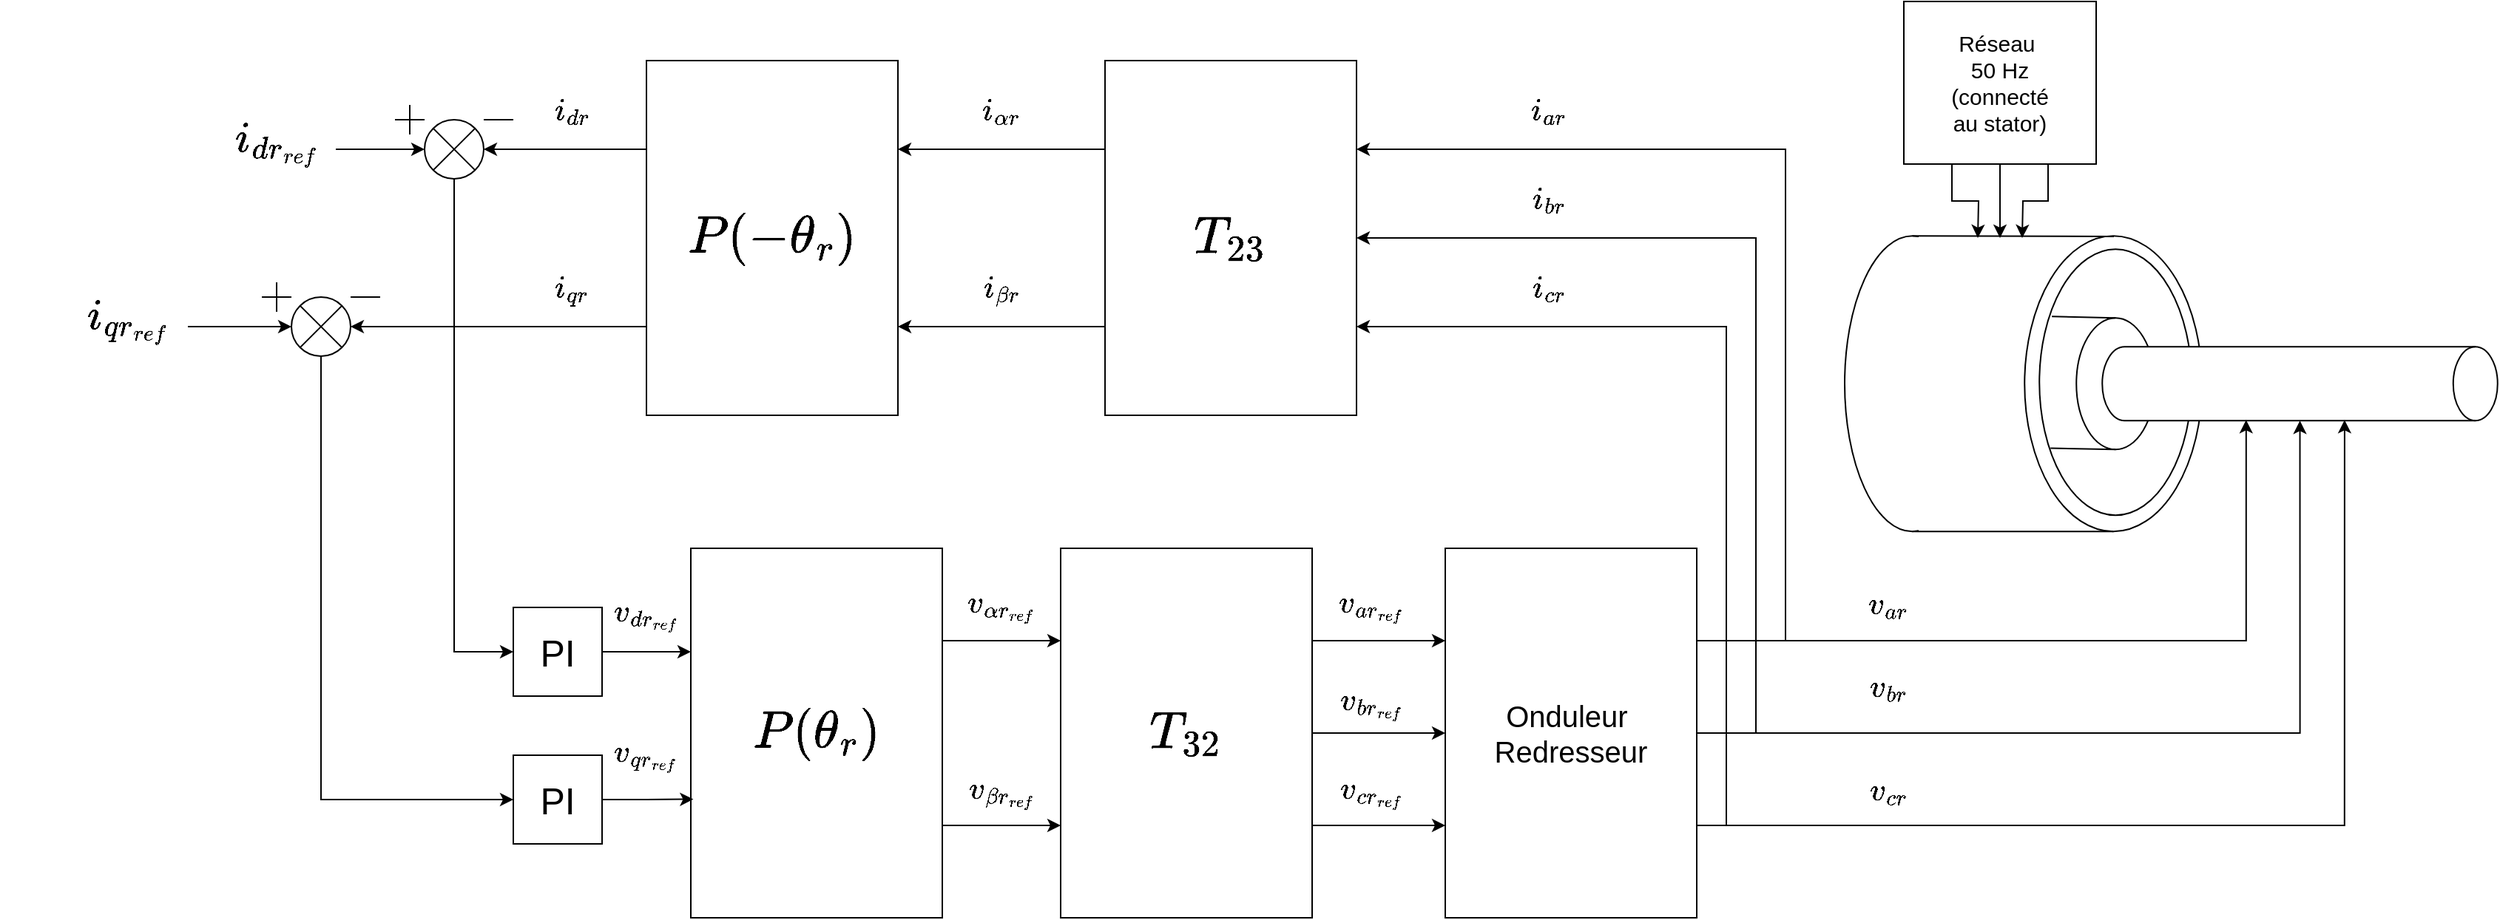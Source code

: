 <mxfile version="23.1.2" type="device">
  <diagram name="Página-1" id="pNwc-DHzrzREGIpBWxxY">
    <mxGraphModel dx="2407" dy="1639" grid="1" gridSize="10" guides="1" tooltips="1" connect="1" arrows="1" fold="1" page="1" pageScale="1" pageWidth="1169" pageHeight="827" math="1" shadow="0">
      <root>
        <mxCell id="0" />
        <mxCell id="1" parent="0" />
        <mxCell id="UNpR9z2FXg4TRxiv2AC8-20" value="" style="ellipse;whiteSpace=wrap;html=1;" parent="1" vertex="1">
          <mxGeometry x="660" y="148.62" width="91.62" height="200" as="geometry" />
        </mxCell>
        <mxCell id="UNpR9z2FXg4TRxiv2AC8-92" value="" style="rounded=0;whiteSpace=wrap;html=1;strokeColor=none;" parent="1" vertex="1">
          <mxGeometry x="710" y="148.62" width="50" height="201.38" as="geometry" />
        </mxCell>
        <mxCell id="UNpR9z2FXg4TRxiv2AC8-19" value="" style="ellipse;whiteSpace=wrap;html=1;" parent="1" vertex="1">
          <mxGeometry x="781.62" y="148.62" width="120" height="200" as="geometry" />
        </mxCell>
        <mxCell id="UNpR9z2FXg4TRxiv2AC8-90" style="edgeStyle=orthogonalEdgeStyle;rounded=0;orthogonalLoop=1;jettySize=auto;html=1;exitX=1;exitY=0.25;exitDx=0;exitDy=0;entryX=0;entryY=0.25;entryDx=0;entryDy=0;" parent="1" source="UNpR9z2FXg4TRxiv2AC8-1" target="UNpR9z2FXg4TRxiv2AC8-85" edge="1">
          <mxGeometry relative="1" as="geometry" />
        </mxCell>
        <mxCell id="UNpR9z2FXg4TRxiv2AC8-91" style="edgeStyle=orthogonalEdgeStyle;rounded=0;orthogonalLoop=1;jettySize=auto;html=1;exitX=1;exitY=0.75;exitDx=0;exitDy=0;entryX=0;entryY=0.75;entryDx=0;entryDy=0;" parent="1" source="UNpR9z2FXg4TRxiv2AC8-1" target="UNpR9z2FXg4TRxiv2AC8-85" edge="1">
          <mxGeometry relative="1" as="geometry" />
        </mxCell>
        <mxCell id="UNpR9z2FXg4TRxiv2AC8-1" value="&lt;font style=&quot;font-size: 30px;&quot;&gt;$$P(\theta_r)$$&lt;/font&gt;" style="rounded=0;whiteSpace=wrap;html=1;" parent="1" vertex="1">
          <mxGeometry x="-120" y="360" width="170" height="250" as="geometry" />
        </mxCell>
        <mxCell id="UNpR9z2FXg4TRxiv2AC8-67" style="edgeStyle=orthogonalEdgeStyle;rounded=0;orthogonalLoop=1;jettySize=auto;html=1;entryX=1;entryY=0.5;entryDx=0;entryDy=0;" parent="1" source="UNpR9z2FXg4TRxiv2AC8-2" target="UNpR9z2FXg4TRxiv2AC8-10" edge="1">
          <mxGeometry relative="1" as="geometry">
            <Array as="points">
              <mxPoint x="600" y="485" />
              <mxPoint x="600" y="150" />
            </Array>
          </mxGeometry>
        </mxCell>
        <mxCell id="UNpR9z2FXg4TRxiv2AC8-68" style="edgeStyle=orthogonalEdgeStyle;rounded=0;orthogonalLoop=1;jettySize=auto;html=1;exitX=1;exitY=0.25;exitDx=0;exitDy=0;entryX=1;entryY=0.25;entryDx=0;entryDy=0;" parent="1" source="UNpR9z2FXg4TRxiv2AC8-2" target="UNpR9z2FXg4TRxiv2AC8-10" edge="1">
          <mxGeometry relative="1" as="geometry">
            <Array as="points">
              <mxPoint x="620" y="423" />
              <mxPoint x="620" y="90" />
            </Array>
          </mxGeometry>
        </mxCell>
        <mxCell id="UNpR9z2FXg4TRxiv2AC8-73" style="edgeStyle=orthogonalEdgeStyle;rounded=0;orthogonalLoop=1;jettySize=auto;html=1;exitX=1;exitY=0.75;exitDx=0;exitDy=0;entryX=1;entryY=0.75;entryDx=0;entryDy=0;" parent="1" source="UNpR9z2FXg4TRxiv2AC8-2" target="UNpR9z2FXg4TRxiv2AC8-10" edge="1">
          <mxGeometry relative="1" as="geometry" />
        </mxCell>
        <mxCell id="UNpR9z2FXg4TRxiv2AC8-49" value="" style="edgeStyle=orthogonalEdgeStyle;rounded=0;orthogonalLoop=1;jettySize=auto;html=1;" parent="1" source="UNpR9z2FXg4TRxiv2AC8-3" target="UNpR9z2FXg4TRxiv2AC8-1" edge="1">
          <mxGeometry relative="1" as="geometry">
            <Array as="points">
              <mxPoint x="-220" y="430" />
              <mxPoint x="-220" y="430" />
            </Array>
          </mxGeometry>
        </mxCell>
        <mxCell id="UNpR9z2FXg4TRxiv2AC8-3" value="&lt;font style=&quot;font-size: 25px;&quot;&gt;PI&lt;/font&gt;" style="rounded=0;whiteSpace=wrap;html=1;" parent="1" vertex="1">
          <mxGeometry x="-240" y="400" width="60" height="60" as="geometry" />
        </mxCell>
        <mxCell id="UNpR9z2FXg4TRxiv2AC8-50" style="edgeStyle=orthogonalEdgeStyle;rounded=0;orthogonalLoop=1;jettySize=auto;html=1;entryX=0;entryY=0.5;entryDx=0;entryDy=0;" parent="1" source="UNpR9z2FXg4TRxiv2AC8-5" target="UNpR9z2FXg4TRxiv2AC8-45" edge="1">
          <mxGeometry relative="1" as="geometry">
            <Array as="points">
              <mxPoint x="-370" y="530" />
            </Array>
          </mxGeometry>
        </mxCell>
        <mxCell id="UNpR9z2FXg4TRxiv2AC8-5" value="" style="shape=sumEllipse;perimeter=ellipsePerimeter;whiteSpace=wrap;html=1;backgroundOutline=1;" parent="1" vertex="1">
          <mxGeometry x="-390" y="190" width="40" height="40" as="geometry" />
        </mxCell>
        <mxCell id="UNpR9z2FXg4TRxiv2AC8-65" style="edgeStyle=orthogonalEdgeStyle;rounded=0;orthogonalLoop=1;jettySize=auto;html=1;entryX=0;entryY=0.5;entryDx=0;entryDy=0;" parent="1" source="UNpR9z2FXg4TRxiv2AC8-6" target="UNpR9z2FXg4TRxiv2AC8-3" edge="1">
          <mxGeometry relative="1" as="geometry">
            <Array as="points">
              <mxPoint x="-280" y="430" />
            </Array>
          </mxGeometry>
        </mxCell>
        <mxCell id="UNpR9z2FXg4TRxiv2AC8-6" value="" style="shape=sumEllipse;perimeter=ellipsePerimeter;whiteSpace=wrap;html=1;backgroundOutline=1;" parent="1" vertex="1">
          <mxGeometry x="-300" y="70" width="40" height="40" as="geometry" />
        </mxCell>
        <mxCell id="UNpR9z2FXg4TRxiv2AC8-7" value="" style="endArrow=none;html=1;rounded=0;" parent="1" edge="1">
          <mxGeometry width="50" height="50" relative="1" as="geometry">
            <mxPoint x="-310" y="60" as="sourcePoint" />
            <mxPoint x="-310" y="80" as="targetPoint" />
          </mxGeometry>
        </mxCell>
        <mxCell id="UNpR9z2FXg4TRxiv2AC8-8" value="" style="endArrow=none;html=1;rounded=0;" parent="1" edge="1">
          <mxGeometry width="50" height="50" relative="1" as="geometry">
            <mxPoint x="-320" y="70" as="sourcePoint" />
            <mxPoint x="-300" y="70" as="targetPoint" />
            <Array as="points" />
          </mxGeometry>
        </mxCell>
        <mxCell id="UNpR9z2FXg4TRxiv2AC8-55" style="edgeStyle=orthogonalEdgeStyle;rounded=0;orthogonalLoop=1;jettySize=auto;html=1;exitX=0;exitY=0.25;exitDx=0;exitDy=0;entryX=1;entryY=0.5;entryDx=0;entryDy=0;" parent="1" source="UNpR9z2FXg4TRxiv2AC8-9" target="UNpR9z2FXg4TRxiv2AC8-6" edge="1">
          <mxGeometry relative="1" as="geometry" />
        </mxCell>
        <mxCell id="UNpR9z2FXg4TRxiv2AC8-61" style="edgeStyle=orthogonalEdgeStyle;rounded=0;orthogonalLoop=1;jettySize=auto;html=1;exitX=0;exitY=0.75;exitDx=0;exitDy=0;entryX=1;entryY=0.5;entryDx=0;entryDy=0;" parent="1" source="UNpR9z2FXg4TRxiv2AC8-9" target="UNpR9z2FXg4TRxiv2AC8-5" edge="1">
          <mxGeometry relative="1" as="geometry">
            <Array as="points">
              <mxPoint x="-300" y="210" />
              <mxPoint x="-300" y="210" />
            </Array>
          </mxGeometry>
        </mxCell>
        <mxCell id="UNpR9z2FXg4TRxiv2AC8-9" value="&lt;font style=&quot;font-size: 30px;&quot;&gt;$$P(-\theta_r)$$&lt;/font&gt;" style="rounded=0;whiteSpace=wrap;html=1;" parent="1" vertex="1">
          <mxGeometry x="-150" y="30" width="170" height="240" as="geometry" />
        </mxCell>
        <mxCell id="UNpR9z2FXg4TRxiv2AC8-18" value="" style="ellipse;whiteSpace=wrap;html=1;" parent="1" vertex="1">
          <mxGeometry x="791.62" y="157.62" width="103" height="180" as="geometry" />
        </mxCell>
        <mxCell id="UNpR9z2FXg4TRxiv2AC8-23" value="" style="endArrow=none;html=1;rounded=0;exitX=0.5;exitY=1;exitDx=0;exitDy=0;entryX=0.5;entryY=1;entryDx=0;entryDy=0;" parent="1" source="UNpR9z2FXg4TRxiv2AC8-20" target="UNpR9z2FXg4TRxiv2AC8-19" edge="1">
          <mxGeometry width="50" height="50" relative="1" as="geometry">
            <mxPoint x="751.62" y="257.62" as="sourcePoint" />
            <mxPoint x="801.62" y="207.62" as="targetPoint" />
          </mxGeometry>
        </mxCell>
        <mxCell id="UNpR9z2FXg4TRxiv2AC8-22" value="" style="endArrow=none;html=1;rounded=0;exitX=0.5;exitY=0;exitDx=0;exitDy=0;" parent="1" source="UNpR9z2FXg4TRxiv2AC8-20" edge="1">
          <mxGeometry width="50" height="50" relative="1" as="geometry">
            <mxPoint x="751.62" y="257.62" as="sourcePoint" />
            <mxPoint x="842" y="149" as="targetPoint" />
          </mxGeometry>
        </mxCell>
        <mxCell id="UNpR9z2FXg4TRxiv2AC8-28" value="" style="ellipse;whiteSpace=wrap;html=1;" parent="1" vertex="1">
          <mxGeometry x="816.62" y="204.12" width="53" height="89" as="geometry" />
        </mxCell>
        <mxCell id="UNpR9z2FXg4TRxiv2AC8-17" value="" style="shape=cylinder3;whiteSpace=wrap;html=1;boundedLbl=1;backgroundOutline=1;size=15;rotation=90;" parent="1" vertex="1">
          <mxGeometry x="942.75" y="115" width="50" height="267.25" as="geometry" />
        </mxCell>
        <mxCell id="UNpR9z2FXg4TRxiv2AC8-29" value="" style="endArrow=none;html=1;rounded=0;entryX=0.5;entryY=0;entryDx=0;entryDy=0;exitX=0.082;exitY=0.253;exitDx=0;exitDy=0;exitPerimeter=0;" parent="1" source="UNpR9z2FXg4TRxiv2AC8-18" target="UNpR9z2FXg4TRxiv2AC8-28" edge="1">
          <mxGeometry width="50" height="50" relative="1" as="geometry">
            <mxPoint x="751.62" y="257.62" as="sourcePoint" />
            <mxPoint x="801.62" y="207.62" as="targetPoint" />
          </mxGeometry>
        </mxCell>
        <mxCell id="UNpR9z2FXg4TRxiv2AC8-30" value="" style="endArrow=none;html=1;rounded=0;entryX=0.5;entryY=1;entryDx=0;entryDy=0;exitX=0.073;exitY=0.748;exitDx=0;exitDy=0;exitPerimeter=0;" parent="1" source="UNpR9z2FXg4TRxiv2AC8-18" target="UNpR9z2FXg4TRxiv2AC8-28" edge="1">
          <mxGeometry width="50" height="50" relative="1" as="geometry">
            <mxPoint x="751.62" y="257.62" as="sourcePoint" />
            <mxPoint x="801.62" y="207.62" as="targetPoint" />
          </mxGeometry>
        </mxCell>
        <mxCell id="QslCETrHilHxCTTnrkMO-1" style="edgeStyle=orthogonalEdgeStyle;rounded=0;orthogonalLoop=1;jettySize=auto;html=1;exitX=0.5;exitY=1;exitDx=0;exitDy=0;" edge="1" parent="1" source="UNpR9z2FXg4TRxiv2AC8-34">
          <mxGeometry relative="1" as="geometry">
            <mxPoint x="765" y="150" as="targetPoint" />
          </mxGeometry>
        </mxCell>
        <mxCell id="QslCETrHilHxCTTnrkMO-2" style="edgeStyle=orthogonalEdgeStyle;rounded=0;orthogonalLoop=1;jettySize=auto;html=1;exitX=0.75;exitY=1;exitDx=0;exitDy=0;" edge="1" parent="1" source="UNpR9z2FXg4TRxiv2AC8-34">
          <mxGeometry relative="1" as="geometry">
            <mxPoint x="780" y="150" as="targetPoint" />
          </mxGeometry>
        </mxCell>
        <mxCell id="QslCETrHilHxCTTnrkMO-3" style="edgeStyle=orthogonalEdgeStyle;rounded=0;orthogonalLoop=1;jettySize=auto;html=1;exitX=0.25;exitY=1;exitDx=0;exitDy=0;" edge="1" parent="1" source="UNpR9z2FXg4TRxiv2AC8-34">
          <mxGeometry relative="1" as="geometry">
            <mxPoint x="750" y="150" as="targetPoint" />
          </mxGeometry>
        </mxCell>
        <mxCell id="UNpR9z2FXg4TRxiv2AC8-34" value="&lt;font style=&quot;font-size: 15px;&quot;&gt;Réseau&amp;nbsp;&lt;br&gt;50 Hz&lt;br&gt;(connecté &lt;br&gt;au stator)&lt;br&gt;&lt;/font&gt;" style="rounded=0;whiteSpace=wrap;html=1;" parent="1" vertex="1">
          <mxGeometry x="700" y="-10" width="130" height="110" as="geometry" />
        </mxCell>
        <mxCell id="UNpR9z2FXg4TRxiv2AC8-45" value="&lt;font style=&quot;font-size: 25px;&quot;&gt;PI&lt;/font&gt;" style="rounded=0;whiteSpace=wrap;html=1;" parent="1" vertex="1">
          <mxGeometry x="-240" y="500" width="60" height="60" as="geometry" />
        </mxCell>
        <mxCell id="UNpR9z2FXg4TRxiv2AC8-47" style="edgeStyle=orthogonalEdgeStyle;rounded=0;orthogonalLoop=1;jettySize=auto;html=1;entryX=0.01;entryY=0.679;entryDx=0;entryDy=0;entryPerimeter=0;" parent="1" source="UNpR9z2FXg4TRxiv2AC8-45" target="UNpR9z2FXg4TRxiv2AC8-1" edge="1">
          <mxGeometry relative="1" as="geometry" />
        </mxCell>
        <mxCell id="UNpR9z2FXg4TRxiv2AC8-59" style="edgeStyle=orthogonalEdgeStyle;rounded=0;orthogonalLoop=1;jettySize=auto;html=1;exitX=0;exitY=0.25;exitDx=0;exitDy=0;entryX=1;entryY=0.25;entryDx=0;entryDy=0;" parent="1" source="UNpR9z2FXg4TRxiv2AC8-10" target="UNpR9z2FXg4TRxiv2AC8-9" edge="1">
          <mxGeometry relative="1" as="geometry" />
        </mxCell>
        <mxCell id="UNpR9z2FXg4TRxiv2AC8-60" style="edgeStyle=orthogonalEdgeStyle;rounded=0;orthogonalLoop=1;jettySize=auto;html=1;exitX=0;exitY=0.75;exitDx=0;exitDy=0;entryX=1;entryY=0.75;entryDx=0;entryDy=0;" parent="1" source="UNpR9z2FXg4TRxiv2AC8-10" target="UNpR9z2FXg4TRxiv2AC8-9" edge="1">
          <mxGeometry relative="1" as="geometry" />
        </mxCell>
        <mxCell id="UNpR9z2FXg4TRxiv2AC8-10" value="&lt;font style=&quot;font-size: 30px;&quot;&gt;$$T_{23}$$&lt;/font&gt;" style="rounded=0;whiteSpace=wrap;html=1;" parent="1" vertex="1">
          <mxGeometry x="160" y="30" width="170" height="240" as="geometry" />
        </mxCell>
        <mxCell id="UNpR9z2FXg4TRxiv2AC8-86" style="edgeStyle=orthogonalEdgeStyle;rounded=0;orthogonalLoop=1;jettySize=auto;html=1;entryX=0;entryY=0.5;entryDx=0;entryDy=0;" parent="1" source="UNpR9z2FXg4TRxiv2AC8-85" target="UNpR9z2FXg4TRxiv2AC8-2" edge="1">
          <mxGeometry relative="1" as="geometry" />
        </mxCell>
        <mxCell id="UNpR9z2FXg4TRxiv2AC8-87" style="edgeStyle=orthogonalEdgeStyle;rounded=0;orthogonalLoop=1;jettySize=auto;html=1;exitX=1;exitY=0.25;exitDx=0;exitDy=0;entryX=0;entryY=0.25;entryDx=0;entryDy=0;" parent="1" source="UNpR9z2FXg4TRxiv2AC8-85" target="UNpR9z2FXg4TRxiv2AC8-2" edge="1">
          <mxGeometry relative="1" as="geometry" />
        </mxCell>
        <mxCell id="UNpR9z2FXg4TRxiv2AC8-123" value="" style="endArrow=classic;html=1;rounded=0;entryX=0;entryY=0.5;entryDx=0;entryDy=0;" parent="1" target="UNpR9z2FXg4TRxiv2AC8-5" edge="1">
          <mxGeometry width="50" height="50" relative="1" as="geometry">
            <mxPoint x="-460" y="210" as="sourcePoint" />
            <mxPoint x="-610" y="280" as="targetPoint" />
          </mxGeometry>
        </mxCell>
        <mxCell id="UNpR9z2FXg4TRxiv2AC8-124" value="" style="endArrow=classic;html=1;rounded=0;entryX=0;entryY=0.5;entryDx=0;entryDy=0;" parent="1" target="UNpR9z2FXg4TRxiv2AC8-6" edge="1">
          <mxGeometry width="50" height="50" relative="1" as="geometry">
            <mxPoint x="-360" y="90" as="sourcePoint" />
            <mxPoint x="-610" y="280" as="targetPoint" />
          </mxGeometry>
        </mxCell>
        <mxCell id="UNpR9z2FXg4TRxiv2AC8-125" value="&lt;font style=&quot;font-size: 25px;&quot;&gt;$$i_{dr_{ref}}$$&lt;/font&gt;" style="text;html=1;strokeColor=none;fillColor=none;align=center;verticalAlign=middle;whiteSpace=wrap;rounded=0;" parent="1" vertex="1">
          <mxGeometry x="-430" y="70" width="60" height="30" as="geometry" />
        </mxCell>
        <mxCell id="UNpR9z2FXg4TRxiv2AC8-126" value="&lt;font style=&quot;font-size: 25px;&quot;&gt;$$i_{qr_{ref}}$$&lt;/font&gt;" style="text;html=1;strokeColor=none;fillColor=none;align=center;verticalAlign=middle;whiteSpace=wrap;rounded=0;rotation=0;fontSize=25;" parent="1" vertex="1">
          <mxGeometry x="-530" y="190" width="60" height="30" as="geometry" />
        </mxCell>
        <mxCell id="UNpR9z2FXg4TRxiv2AC8-128" value="" style="endArrow=none;html=1;rounded=0;" parent="1" edge="1">
          <mxGeometry width="50" height="50" relative="1" as="geometry">
            <mxPoint x="-260" y="70" as="sourcePoint" />
            <mxPoint x="-240" y="70" as="targetPoint" />
          </mxGeometry>
        </mxCell>
        <mxCell id="UNpR9z2FXg4TRxiv2AC8-129" value="" style="endArrow=none;html=1;rounded=0;" parent="1" edge="1">
          <mxGeometry width="50" height="50" relative="1" as="geometry">
            <mxPoint x="-400" y="180" as="sourcePoint" />
            <mxPoint x="-400" y="200" as="targetPoint" />
          </mxGeometry>
        </mxCell>
        <mxCell id="UNpR9z2FXg4TRxiv2AC8-130" value="" style="endArrow=none;html=1;rounded=0;" parent="1" edge="1">
          <mxGeometry width="50" height="50" relative="1" as="geometry">
            <mxPoint x="-410" y="190" as="sourcePoint" />
            <mxPoint x="-390" y="190" as="targetPoint" />
            <Array as="points" />
          </mxGeometry>
        </mxCell>
        <mxCell id="UNpR9z2FXg4TRxiv2AC8-131" value="" style="endArrow=none;html=1;rounded=0;" parent="1" edge="1">
          <mxGeometry width="50" height="50" relative="1" as="geometry">
            <mxPoint x="-350" y="190" as="sourcePoint" />
            <mxPoint x="-330" y="190" as="targetPoint" />
          </mxGeometry>
        </mxCell>
        <mxCell id="UNpR9z2FXg4TRxiv2AC8-2" value="&lt;font style=&quot;font-size: 20px;&quot;&gt;&lt;span style=&quot;&quot;&gt;Onduleur&amp;nbsp;&lt;br&gt;Redresseur&lt;br&gt;&lt;/span&gt;&lt;/font&gt;" style="rounded=0;whiteSpace=wrap;html=1;" parent="1" vertex="1">
          <mxGeometry x="390" y="360" width="170" height="250" as="geometry" />
        </mxCell>
        <mxCell id="UNpR9z2FXg4TRxiv2AC8-85" value="&lt;font style=&quot;font-size: 30px;&quot;&gt;$$T_{32}$$&lt;/font&gt;" style="rounded=0;whiteSpace=wrap;html=1;" parent="1" vertex="1">
          <mxGeometry x="130" y="360" width="170" height="250" as="geometry" />
        </mxCell>
        <mxCell id="UNpR9z2FXg4TRxiv2AC8-88" style="edgeStyle=orthogonalEdgeStyle;rounded=0;orthogonalLoop=1;jettySize=auto;html=1;exitX=1;exitY=0.75;exitDx=0;exitDy=0;entryX=0;entryY=0.75;entryDx=0;entryDy=0;" parent="1" source="UNpR9z2FXg4TRxiv2AC8-85" target="UNpR9z2FXg4TRxiv2AC8-2" edge="1">
          <mxGeometry relative="1" as="geometry" />
        </mxCell>
        <mxCell id="UNpR9z2FXg4TRxiv2AC8-136" value="&lt;font style=&quot;font-size: 18px;&quot;&gt;$$v_{ar_{ref}}$$&lt;/font&gt;" style="text;html=1;strokeColor=none;fillColor=none;align=center;verticalAlign=middle;whiteSpace=wrap;rounded=0;" parent="1" vertex="1">
          <mxGeometry x="320" y="384" width="40" height="30" as="geometry" />
        </mxCell>
        <mxCell id="UNpR9z2FXg4TRxiv2AC8-137" value="&lt;font style=&quot;font-size: 18px;&quot;&gt;$$v_{br_{ref}}$$&lt;/font&gt;" style="text;html=1;strokeColor=none;fillColor=none;align=center;verticalAlign=middle;whiteSpace=wrap;rounded=0;" parent="1" vertex="1">
          <mxGeometry x="320" y="450" width="40" height="30" as="geometry" />
        </mxCell>
        <mxCell id="UNpR9z2FXg4TRxiv2AC8-139" value="&lt;font style=&quot;font-size: 18px;&quot;&gt;$$v_{cr_{ref}}$$&lt;/font&gt;" style="text;html=1;strokeColor=none;fillColor=none;align=center;verticalAlign=middle;whiteSpace=wrap;rounded=0;" parent="1" vertex="1">
          <mxGeometry x="320" y="510" width="40" height="30" as="geometry" />
        </mxCell>
        <mxCell id="UNpR9z2FXg4TRxiv2AC8-141" value="&lt;font style=&quot;font-size: 18px;&quot;&gt;$$v_{\alpha r_{ref}}$$&lt;/font&gt;" style="text;html=1;strokeColor=none;fillColor=none;align=center;verticalAlign=middle;whiteSpace=wrap;rounded=0;" parent="1" vertex="1">
          <mxGeometry x="70" y="384" width="40" height="30" as="geometry" />
        </mxCell>
        <mxCell id="UNpR9z2FXg4TRxiv2AC8-142" value="&lt;font style=&quot;font-size: 18px;&quot;&gt;$$v_{\beta r_{ref}}$$&lt;/font&gt;" style="text;html=1;strokeColor=none;fillColor=none;align=center;verticalAlign=middle;whiteSpace=wrap;rounded=0;" parent="1" vertex="1">
          <mxGeometry x="70" y="510" width="40" height="30" as="geometry" />
        </mxCell>
        <mxCell id="QslCETrHilHxCTTnrkMO-4" style="edgeStyle=orthogonalEdgeStyle;rounded=0;orthogonalLoop=1;jettySize=auto;html=1;exitX=1;exitY=0.25;exitDx=0;exitDy=0;entryX=0.991;entryY=0.636;entryDx=0;entryDy=0;entryPerimeter=0;" edge="1" parent="1" source="UNpR9z2FXg4TRxiv2AC8-2" target="UNpR9z2FXg4TRxiv2AC8-17">
          <mxGeometry relative="1" as="geometry" />
        </mxCell>
        <mxCell id="QslCETrHilHxCTTnrkMO-5" style="edgeStyle=orthogonalEdgeStyle;rounded=0;orthogonalLoop=1;jettySize=auto;html=1;entryX=1;entryY=0.5;entryDx=0;entryDy=0;entryPerimeter=0;" edge="1" parent="1" source="UNpR9z2FXg4TRxiv2AC8-2" target="UNpR9z2FXg4TRxiv2AC8-17">
          <mxGeometry relative="1" as="geometry" />
        </mxCell>
        <mxCell id="QslCETrHilHxCTTnrkMO-6" style="edgeStyle=orthogonalEdgeStyle;rounded=0;orthogonalLoop=1;jettySize=auto;html=1;exitX=1;exitY=0.75;exitDx=0;exitDy=0;entryX=0.991;entryY=0.387;entryDx=0;entryDy=0;entryPerimeter=0;" edge="1" parent="1" source="UNpR9z2FXg4TRxiv2AC8-2" target="UNpR9z2FXg4TRxiv2AC8-17">
          <mxGeometry relative="1" as="geometry" />
        </mxCell>
        <mxCell id="QslCETrHilHxCTTnrkMO-11" value="&lt;span style=&quot;font-size: 18px;&quot;&gt;$$v_{dr_{ref}}$$&lt;/span&gt;" style="text;html=1;strokeColor=none;fillColor=none;align=center;verticalAlign=middle;whiteSpace=wrap;rounded=0;" vertex="1" parent="1">
          <mxGeometry x="-180" y="390" width="60" height="30" as="geometry" />
        </mxCell>
        <mxCell id="QslCETrHilHxCTTnrkMO-15" value="&lt;span style=&quot;font-size: 18px;&quot;&gt;$$v_{qr_{ref}}$$&lt;/span&gt;" style="text;html=1;strokeColor=none;fillColor=none;align=center;verticalAlign=middle;whiteSpace=wrap;rounded=0;" vertex="1" parent="1">
          <mxGeometry x="-180" y="485" width="60" height="30" as="geometry" />
        </mxCell>
        <mxCell id="QslCETrHilHxCTTnrkMO-17" value="&lt;font style=&quot;font-size: 18px;&quot;&gt;$$v_{ar}$$&lt;/font&gt;" style="text;html=1;strokeColor=none;fillColor=none;align=center;verticalAlign=middle;whiteSpace=wrap;rounded=0;" vertex="1" parent="1">
          <mxGeometry x="670" y="384" width="40" height="30" as="geometry" />
        </mxCell>
        <mxCell id="QslCETrHilHxCTTnrkMO-19" value="&lt;font style=&quot;font-size: 18px;&quot;&gt;$$v_{br}$$&lt;/font&gt;" style="text;html=1;strokeColor=none;fillColor=none;align=center;verticalAlign=middle;whiteSpace=wrap;rounded=0;" vertex="1" parent="1">
          <mxGeometry x="670" y="440" width="40" height="30" as="geometry" />
        </mxCell>
        <mxCell id="QslCETrHilHxCTTnrkMO-22" value="&lt;font style=&quot;font-size: 18px;&quot;&gt;$$v_{cr}$$&lt;/font&gt;" style="text;html=1;strokeColor=none;fillColor=none;align=center;verticalAlign=middle;whiteSpace=wrap;rounded=0;" vertex="1" parent="1">
          <mxGeometry x="670" y="510" width="40" height="30" as="geometry" />
        </mxCell>
        <mxCell id="QslCETrHilHxCTTnrkMO-24" value="&lt;font style=&quot;font-size: 18px;&quot;&gt;$$i_{ar}$$&lt;/font&gt;" style="text;html=1;strokeColor=none;fillColor=none;align=center;verticalAlign=middle;whiteSpace=wrap;rounded=0;" vertex="1" parent="1">
          <mxGeometry x="440" y="50" width="40" height="30" as="geometry" />
        </mxCell>
        <mxCell id="QslCETrHilHxCTTnrkMO-27" value="&lt;font style=&quot;font-size: 18px;&quot;&gt;$$i_{br}$$&lt;/font&gt;" style="text;html=1;strokeColor=none;fillColor=none;align=center;verticalAlign=middle;whiteSpace=wrap;rounded=0;" vertex="1" parent="1">
          <mxGeometry x="440" y="110" width="40" height="30" as="geometry" />
        </mxCell>
        <mxCell id="QslCETrHilHxCTTnrkMO-28" value="&lt;font style=&quot;font-size: 18px;&quot;&gt;$$i_{cr}$$&lt;/font&gt;" style="text;html=1;strokeColor=none;fillColor=none;align=center;verticalAlign=middle;whiteSpace=wrap;rounded=0;" vertex="1" parent="1">
          <mxGeometry x="440" y="170" width="40" height="30" as="geometry" />
        </mxCell>
        <mxCell id="QslCETrHilHxCTTnrkMO-30" value="&lt;font style=&quot;font-size: 18px;&quot;&gt;$$i_{\alpha r}$$&lt;/font&gt;" style="text;html=1;strokeColor=none;fillColor=none;align=center;verticalAlign=middle;whiteSpace=wrap;rounded=0;" vertex="1" parent="1">
          <mxGeometry x="70" y="50" width="40" height="30" as="geometry" />
        </mxCell>
        <mxCell id="QslCETrHilHxCTTnrkMO-32" value="&lt;font style=&quot;font-size: 18px;&quot;&gt;$$i_{\beta r}$$&lt;/font&gt;" style="text;html=1;strokeColor=none;fillColor=none;align=center;verticalAlign=middle;whiteSpace=wrap;rounded=0;" vertex="1" parent="1">
          <mxGeometry x="70" y="170" width="40" height="30" as="geometry" />
        </mxCell>
        <mxCell id="QslCETrHilHxCTTnrkMO-34" value="&lt;font style=&quot;font-size: 18px;&quot;&gt;$$i_{d r}$$&lt;/font&gt;" style="text;html=1;strokeColor=none;fillColor=none;align=center;verticalAlign=middle;whiteSpace=wrap;rounded=0;" vertex="1" parent="1">
          <mxGeometry x="-220" y="50" width="40" height="30" as="geometry" />
        </mxCell>
        <mxCell id="QslCETrHilHxCTTnrkMO-36" value="&lt;font style=&quot;font-size: 18px;&quot;&gt;$$i_{q r}$$&lt;/font&gt;" style="text;html=1;strokeColor=none;fillColor=none;align=center;verticalAlign=middle;whiteSpace=wrap;rounded=0;" vertex="1" parent="1">
          <mxGeometry x="-220" y="170" width="40" height="30" as="geometry" />
        </mxCell>
      </root>
    </mxGraphModel>
  </diagram>
</mxfile>
